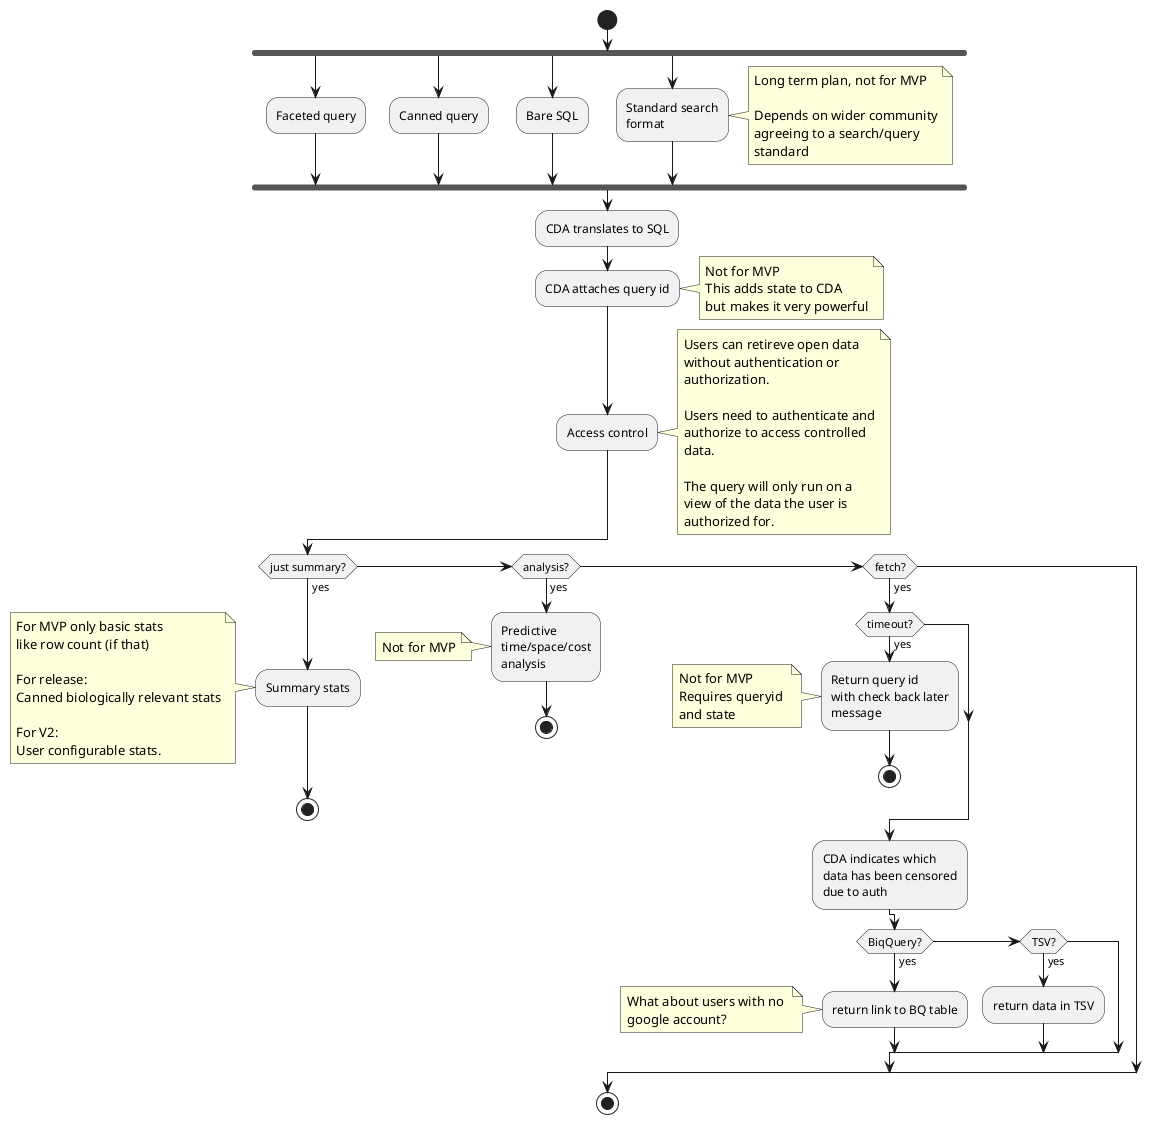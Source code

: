@startuml detail-userflow

start
fork
    :Faceted query;
fork again
    :Canned query;
fork again
    :Bare SQL;
fork again
    :Standard search\nformat;
note right
Long term plan, not for MVP

Depends on wider community
agreeing to a search/query
standard
end note
end fork

:CDA translates to SQL;
:CDA attaches query id;
note right
Not for MVP
This adds state to CDA
but makes it very powerful
end note

:Access control;
note right
Users can retireve open data
without authentication or 
authorization.

Users need to authenticate and
authorize to access controlled
data.

The query will only run on a 
view of the data the user is 
authorized for.
end note

if (just summary?) then (yes)
    :Summary stats;
    note left
    For MVP only basic stats
    like row count (if that)

    For release: 
    Canned biologically relevant stats

    For V2: 
    User configurable stats.
    end note
    stop
elseif (analysis?) then (yes)
    :Predictive\ntime/space/cost\nanalysis;
    note left
    Not for MVP
    end note
    stop
elseif (fetch?) then (yes)
    if (timeout?) then (yes)
        :Return query id\nwith check back later\nmessage;
        note left
        Not for MVP
        Requires queryid 
        and state
        end note
        stop
    endif

    :CDA indicates which\ndata has been censored\ndue to auth;
    if (BiqQuery?) then (yes)
        :return link to BQ table;
        note left
        What about users with no 
        google account?
        end note
    elseif (TSV?) then (yes)
        :return data in TSV; 
    endif

endif
stop



@endmul